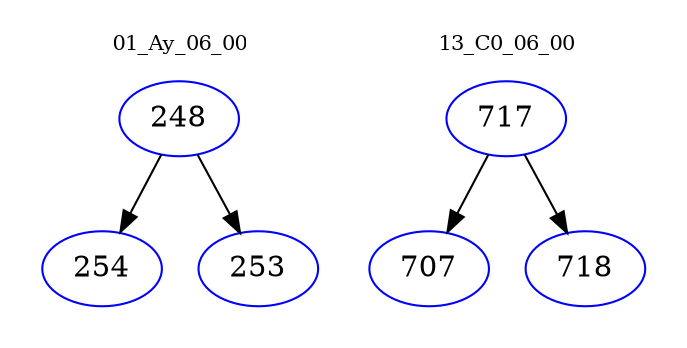 digraph{
subgraph cluster_0 {
color = white
label = "01_Ay_06_00";
fontsize=10;
T0_248 [label="248", color="blue"]
T0_248 -> T0_254 [color="black"]
T0_254 [label="254", color="blue"]
T0_248 -> T0_253 [color="black"]
T0_253 [label="253", color="blue"]
}
subgraph cluster_1 {
color = white
label = "13_C0_06_00";
fontsize=10;
T1_717 [label="717", color="blue"]
T1_717 -> T1_707 [color="black"]
T1_707 [label="707", color="blue"]
T1_717 -> T1_718 [color="black"]
T1_718 [label="718", color="blue"]
}
}
